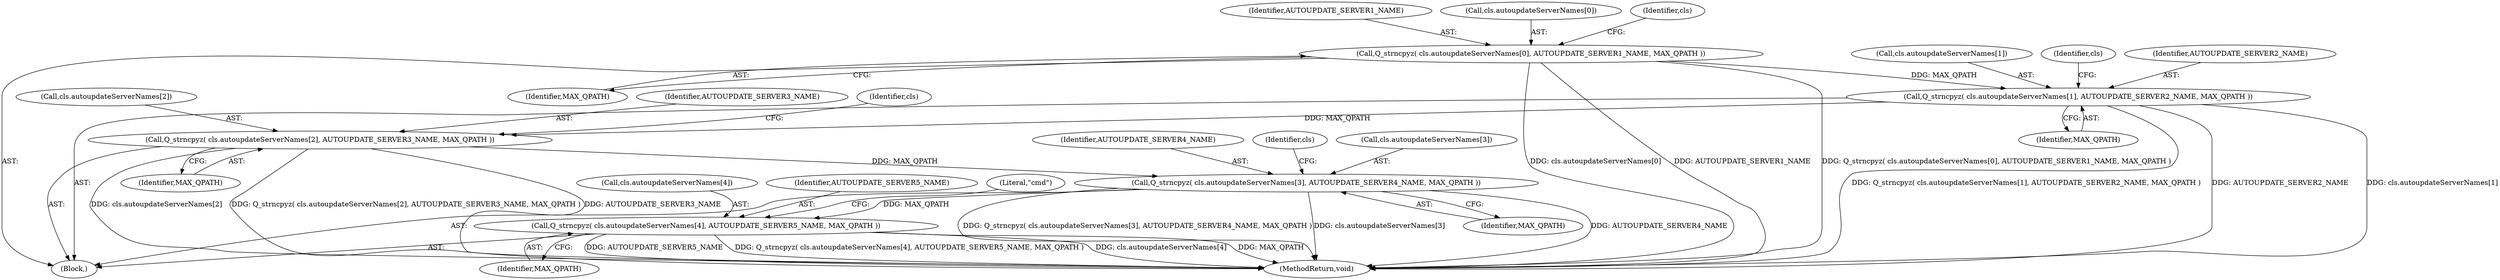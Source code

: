 digraph "0_OpenJK_b6ff2bcb1e4e6976d61e316175c6d7c99860fe20@API" {
"1000891" [label="(Call,Q_strncpyz( cls.autoupdateServerNames[4], AUTOUPDATE_SERVER5_NAME, MAX_QPATH ))"];
"1000883" [label="(Call,Q_strncpyz( cls.autoupdateServerNames[3], AUTOUPDATE_SERVER4_NAME, MAX_QPATH ))"];
"1000875" [label="(Call,Q_strncpyz( cls.autoupdateServerNames[2], AUTOUPDATE_SERVER3_NAME, MAX_QPATH ))"];
"1000867" [label="(Call,Q_strncpyz( cls.autoupdateServerNames[1], AUTOUPDATE_SERVER2_NAME, MAX_QPATH ))"];
"1000859" [label="(Call,Q_strncpyz( cls.autoupdateServerNames[0], AUTOUPDATE_SERVER1_NAME, MAX_QPATH ))"];
"1000892" [label="(Call,cls.autoupdateServerNames[4])"];
"1001028" [label="(MethodReturn,void)"];
"1000889" [label="(Identifier,AUTOUPDATE_SERVER4_NAME)"];
"1000865" [label="(Identifier,AUTOUPDATE_SERVER1_NAME)"];
"1000898" [label="(Identifier,MAX_QPATH)"];
"1000886" [label="(Identifier,cls)"];
"1000876" [label="(Call,cls.autoupdateServerNames[2])"];
"1000875" [label="(Call,Q_strncpyz( cls.autoupdateServerNames[2], AUTOUPDATE_SERVER3_NAME, MAX_QPATH ))"];
"1000897" [label="(Identifier,AUTOUPDATE_SERVER5_NAME)"];
"1000894" [label="(Identifier,cls)"];
"1000868" [label="(Call,cls.autoupdateServerNames[1])"];
"1000883" [label="(Call,Q_strncpyz( cls.autoupdateServerNames[3], AUTOUPDATE_SERVER4_NAME, MAX_QPATH ))"];
"1000884" [label="(Call,cls.autoupdateServerNames[3])"];
"1000867" [label="(Call,Q_strncpyz( cls.autoupdateServerNames[1], AUTOUPDATE_SERVER2_NAME, MAX_QPATH ))"];
"1000882" [label="(Identifier,MAX_QPATH)"];
"1000112" [label="(Block,)"];
"1000860" [label="(Call,cls.autoupdateServerNames[0])"];
"1000878" [label="(Identifier,cls)"];
"1000900" [label="(Literal,\"cmd\")"];
"1000890" [label="(Identifier,MAX_QPATH)"];
"1000873" [label="(Identifier,AUTOUPDATE_SERVER2_NAME)"];
"1000891" [label="(Call,Q_strncpyz( cls.autoupdateServerNames[4], AUTOUPDATE_SERVER5_NAME, MAX_QPATH ))"];
"1000870" [label="(Identifier,cls)"];
"1000881" [label="(Identifier,AUTOUPDATE_SERVER3_NAME)"];
"1000859" [label="(Call,Q_strncpyz( cls.autoupdateServerNames[0], AUTOUPDATE_SERVER1_NAME, MAX_QPATH ))"];
"1000866" [label="(Identifier,MAX_QPATH)"];
"1000874" [label="(Identifier,MAX_QPATH)"];
"1000891" -> "1000112"  [label="AST: "];
"1000891" -> "1000898"  [label="CFG: "];
"1000892" -> "1000891"  [label="AST: "];
"1000897" -> "1000891"  [label="AST: "];
"1000898" -> "1000891"  [label="AST: "];
"1000900" -> "1000891"  [label="CFG: "];
"1000891" -> "1001028"  [label="DDG: AUTOUPDATE_SERVER5_NAME"];
"1000891" -> "1001028"  [label="DDG: Q_strncpyz( cls.autoupdateServerNames[4], AUTOUPDATE_SERVER5_NAME, MAX_QPATH )"];
"1000891" -> "1001028"  [label="DDG: cls.autoupdateServerNames[4]"];
"1000891" -> "1001028"  [label="DDG: MAX_QPATH"];
"1000883" -> "1000891"  [label="DDG: MAX_QPATH"];
"1000883" -> "1000112"  [label="AST: "];
"1000883" -> "1000890"  [label="CFG: "];
"1000884" -> "1000883"  [label="AST: "];
"1000889" -> "1000883"  [label="AST: "];
"1000890" -> "1000883"  [label="AST: "];
"1000894" -> "1000883"  [label="CFG: "];
"1000883" -> "1001028"  [label="DDG: Q_strncpyz( cls.autoupdateServerNames[3], AUTOUPDATE_SERVER4_NAME, MAX_QPATH )"];
"1000883" -> "1001028"  [label="DDG: cls.autoupdateServerNames[3]"];
"1000883" -> "1001028"  [label="DDG: AUTOUPDATE_SERVER4_NAME"];
"1000875" -> "1000883"  [label="DDG: MAX_QPATH"];
"1000875" -> "1000112"  [label="AST: "];
"1000875" -> "1000882"  [label="CFG: "];
"1000876" -> "1000875"  [label="AST: "];
"1000881" -> "1000875"  [label="AST: "];
"1000882" -> "1000875"  [label="AST: "];
"1000886" -> "1000875"  [label="CFG: "];
"1000875" -> "1001028"  [label="DDG: AUTOUPDATE_SERVER3_NAME"];
"1000875" -> "1001028"  [label="DDG: cls.autoupdateServerNames[2]"];
"1000875" -> "1001028"  [label="DDG: Q_strncpyz( cls.autoupdateServerNames[2], AUTOUPDATE_SERVER3_NAME, MAX_QPATH )"];
"1000867" -> "1000875"  [label="DDG: MAX_QPATH"];
"1000867" -> "1000112"  [label="AST: "];
"1000867" -> "1000874"  [label="CFG: "];
"1000868" -> "1000867"  [label="AST: "];
"1000873" -> "1000867"  [label="AST: "];
"1000874" -> "1000867"  [label="AST: "];
"1000878" -> "1000867"  [label="CFG: "];
"1000867" -> "1001028"  [label="DDG: Q_strncpyz( cls.autoupdateServerNames[1], AUTOUPDATE_SERVER2_NAME, MAX_QPATH )"];
"1000867" -> "1001028"  [label="DDG: AUTOUPDATE_SERVER2_NAME"];
"1000867" -> "1001028"  [label="DDG: cls.autoupdateServerNames[1]"];
"1000859" -> "1000867"  [label="DDG: MAX_QPATH"];
"1000859" -> "1000112"  [label="AST: "];
"1000859" -> "1000866"  [label="CFG: "];
"1000860" -> "1000859"  [label="AST: "];
"1000865" -> "1000859"  [label="AST: "];
"1000866" -> "1000859"  [label="AST: "];
"1000870" -> "1000859"  [label="CFG: "];
"1000859" -> "1001028"  [label="DDG: AUTOUPDATE_SERVER1_NAME"];
"1000859" -> "1001028"  [label="DDG: Q_strncpyz( cls.autoupdateServerNames[0], AUTOUPDATE_SERVER1_NAME, MAX_QPATH )"];
"1000859" -> "1001028"  [label="DDG: cls.autoupdateServerNames[0]"];
}
